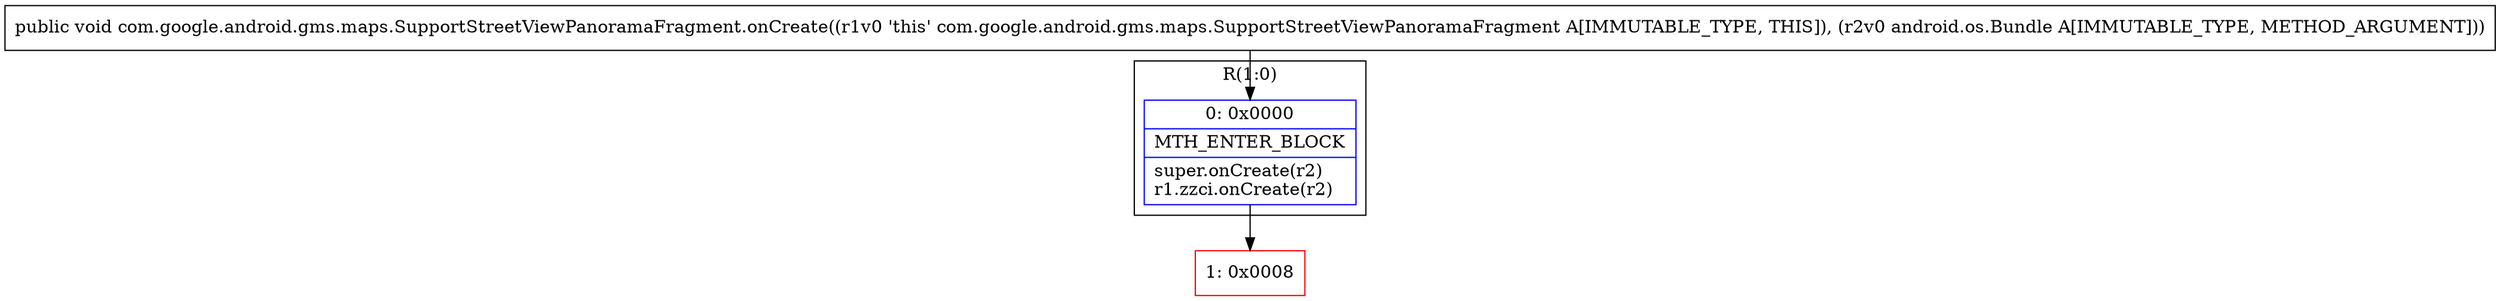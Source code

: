 digraph "CFG forcom.google.android.gms.maps.SupportStreetViewPanoramaFragment.onCreate(Landroid\/os\/Bundle;)V" {
subgraph cluster_Region_1817821551 {
label = "R(1:0)";
node [shape=record,color=blue];
Node_0 [shape=record,label="{0\:\ 0x0000|MTH_ENTER_BLOCK\l|super.onCreate(r2)\lr1.zzci.onCreate(r2)\l}"];
}
Node_1 [shape=record,color=red,label="{1\:\ 0x0008}"];
MethodNode[shape=record,label="{public void com.google.android.gms.maps.SupportStreetViewPanoramaFragment.onCreate((r1v0 'this' com.google.android.gms.maps.SupportStreetViewPanoramaFragment A[IMMUTABLE_TYPE, THIS]), (r2v0 android.os.Bundle A[IMMUTABLE_TYPE, METHOD_ARGUMENT])) }"];
MethodNode -> Node_0;
Node_0 -> Node_1;
}

